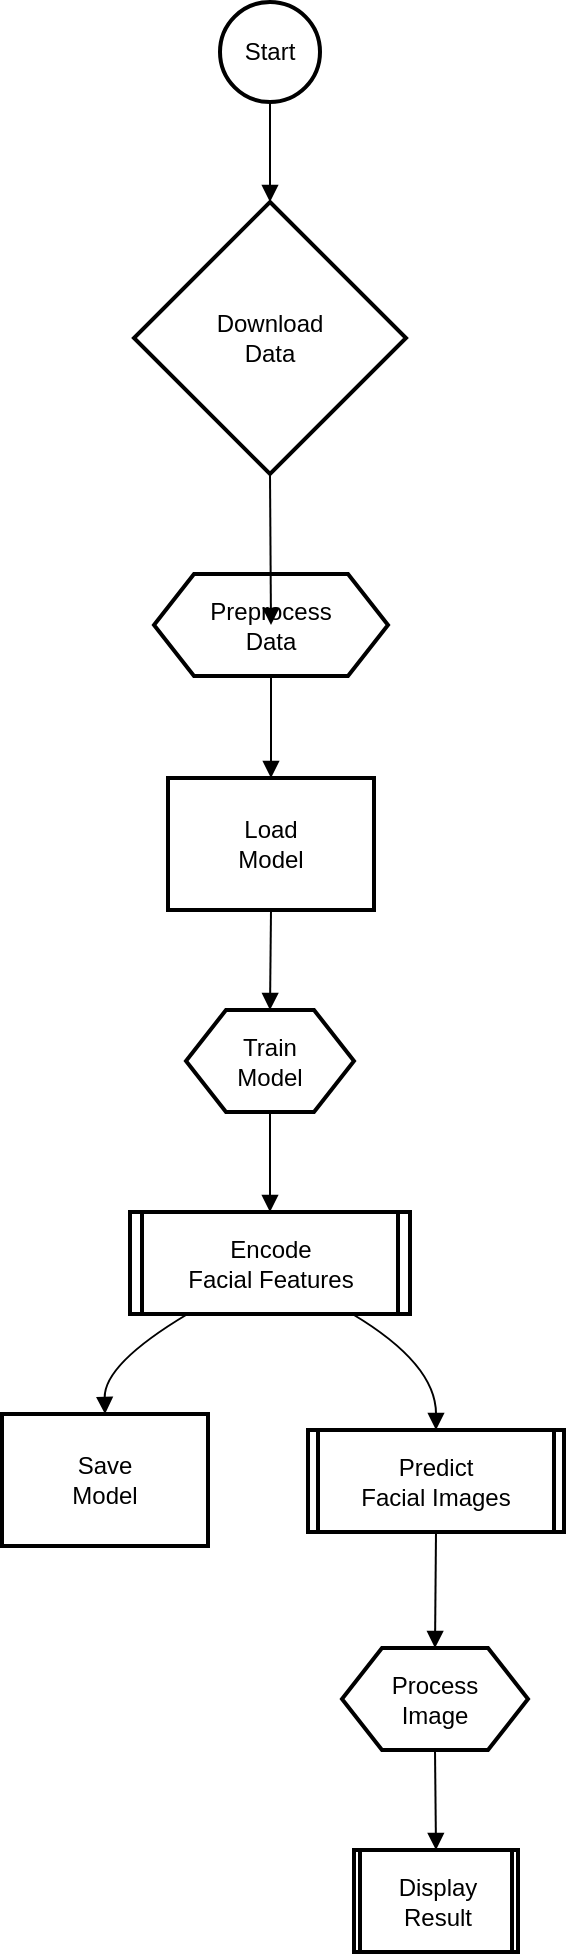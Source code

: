 <mxfile version="25.0.1">
  <diagram name="Page-1" id="bo4Gi7HYuEuKGsgnhIXw">
    <mxGraphModel>
      <root>
        <mxCell id="0" />
        <mxCell id="1" parent="0" />
        <mxCell id="2" value="Start" style="ellipse;aspect=fixed;strokeWidth=2;whiteSpace=wrap;" vertex="1" parent="1">
          <mxGeometry x="117" y="8" width="50" height="50" as="geometry" />
        </mxCell>
        <mxCell id="3" value="Download&#xa;Data" style="rhombus;strokeWidth=2;whiteSpace=wrap;" vertex="1" parent="1">
          <mxGeometry x="74" y="108" width="136" height="136" as="geometry" />
        </mxCell>
        <mxCell id="4" value="Preprocess&#xa;Data" style="shape=hexagon;perimeter=hexagonPerimeter2;fixedSize=1;strokeWidth=2;whiteSpace=wrap;" vertex="1" parent="1">
          <mxGeometry x="84" y="294" width="117" height="51" as="geometry" />
        </mxCell>
        <mxCell id="5" value="Load&#xa;Model" style="whiteSpace=wrap;strokeWidth=2;" vertex="1" parent="1">
          <mxGeometry x="91" y="396" width="103" height="66" as="geometry" />
        </mxCell>
        <mxCell id="6" value="Train&#xa;Model" style="shape=hexagon;perimeter=hexagonPerimeter2;fixedSize=1;strokeWidth=2;whiteSpace=wrap;" vertex="1" parent="1">
          <mxGeometry x="100" y="512" width="84" height="51" as="geometry" />
        </mxCell>
        <mxCell id="7" value="Encode&#xa;Facial Features" style="strokeWidth=2;shape=process;whiteSpace=wrap;size=0.04;" vertex="1" parent="1">
          <mxGeometry x="72" y="613" width="140" height="51" as="geometry" />
        </mxCell>
        <mxCell id="8" value="Save&#xa;Model" style="whiteSpace=wrap;strokeWidth=2;" vertex="1" parent="1">
          <mxGeometry x="8" y="714" width="103" height="66" as="geometry" />
        </mxCell>
        <mxCell id="9" value="Predict&#xa;Facial Images" style="strokeWidth=2;shape=process;whiteSpace=wrap;size=0.04;" vertex="1" parent="1">
          <mxGeometry x="161" y="722" width="128" height="51" as="geometry" />
        </mxCell>
        <mxCell id="10" value="Process&#xa;Image" style="shape=hexagon;perimeter=hexagonPerimeter2;fixedSize=1;strokeWidth=2;whiteSpace=wrap;" vertex="1" parent="1">
          <mxGeometry x="178" y="831" width="93" height="51" as="geometry" />
        </mxCell>
        <mxCell id="11" value="Display&#xa;Result" style="strokeWidth=2;shape=process;whiteSpace=wrap;size=0.04;" vertex="1" parent="1">
          <mxGeometry x="184" y="932" width="82" height="51" as="geometry" />
        </mxCell>
        <mxCell id="12" value="" style="curved=1;startArrow=none;endArrow=block;exitX=0.5;exitY=1.01;entryX=0.5;entryY=0;" edge="1" parent="1" source="2" target="3">
          <mxGeometry relative="1" as="geometry">
            <Array as="points" />
          </mxGeometry>
        </mxCell>
        <mxCell id="13" value="" style="curved=1;startArrow=none;endArrow=block;exitX=0.5;exitY=1;entryX=0.5;entryY=0.01;" edge="1" parent="1" source="3" target="4">
          <mxGeometry relative="1" as="geometry">
            <Array as="points" />
          </mxGeometry>
        </mxCell>
        <mxCell id="14" value="" style="curved=1;startArrow=none;endArrow=block;exitX=0.5;exitY=1.01;entryX=0.5;entryY=-0.01;" edge="1" parent="1" source="4" target="5">
          <mxGeometry relative="1" as="geometry">
            <Array as="points" />
          </mxGeometry>
        </mxCell>
        <mxCell id="15" value="" style="curved=1;startArrow=none;endArrow=block;exitX=0.5;exitY=1;entryX=0.5;entryY=0;" edge="1" parent="1" source="5" target="6">
          <mxGeometry relative="1" as="geometry">
            <Array as="points" />
          </mxGeometry>
        </mxCell>
        <mxCell id="16" value="" style="curved=1;startArrow=none;endArrow=block;exitX=0.5;exitY=1;entryX=0.5;entryY=0;" edge="1" parent="1" source="6" target="7">
          <mxGeometry relative="1" as="geometry">
            <Array as="points" />
          </mxGeometry>
        </mxCell>
        <mxCell id="17" value="" style="curved=1;startArrow=none;endArrow=block;exitX=0.2;exitY=1.01;entryX=0.5;entryY=0.01;" edge="1" parent="1" source="7" target="8">
          <mxGeometry relative="1" as="geometry">
            <Array as="points">
              <mxPoint x="59" y="689" />
            </Array>
          </mxGeometry>
        </mxCell>
        <mxCell id="18" value="" style="curved=1;startArrow=none;endArrow=block;exitX=0.8;exitY=1.01;entryX=0.5;entryY=0;" edge="1" parent="1" source="7" target="9">
          <mxGeometry relative="1" as="geometry">
            <Array as="points">
              <mxPoint x="225" y="689" />
            </Array>
          </mxGeometry>
        </mxCell>
        <mxCell id="19" value="" style="curved=1;startArrow=none;endArrow=block;exitX=0.5;exitY=1;entryX=0.5;entryY=-0.01;" edge="1" parent="1" source="9" target="10">
          <mxGeometry relative="1" as="geometry">
            <Array as="points" />
          </mxGeometry>
        </mxCell>
        <mxCell id="20" value="" style="curved=1;startArrow=none;endArrow=block;exitX=0.5;exitY=1;entryX=0.5;entryY=0;" edge="1" parent="1" source="10" target="11">
          <mxGeometry relative="1" as="geometry">
            <Array as="points" />
          </mxGeometry>
        </mxCell>
      </root>
    </mxGraphModel>
  </diagram>
</mxfile>
